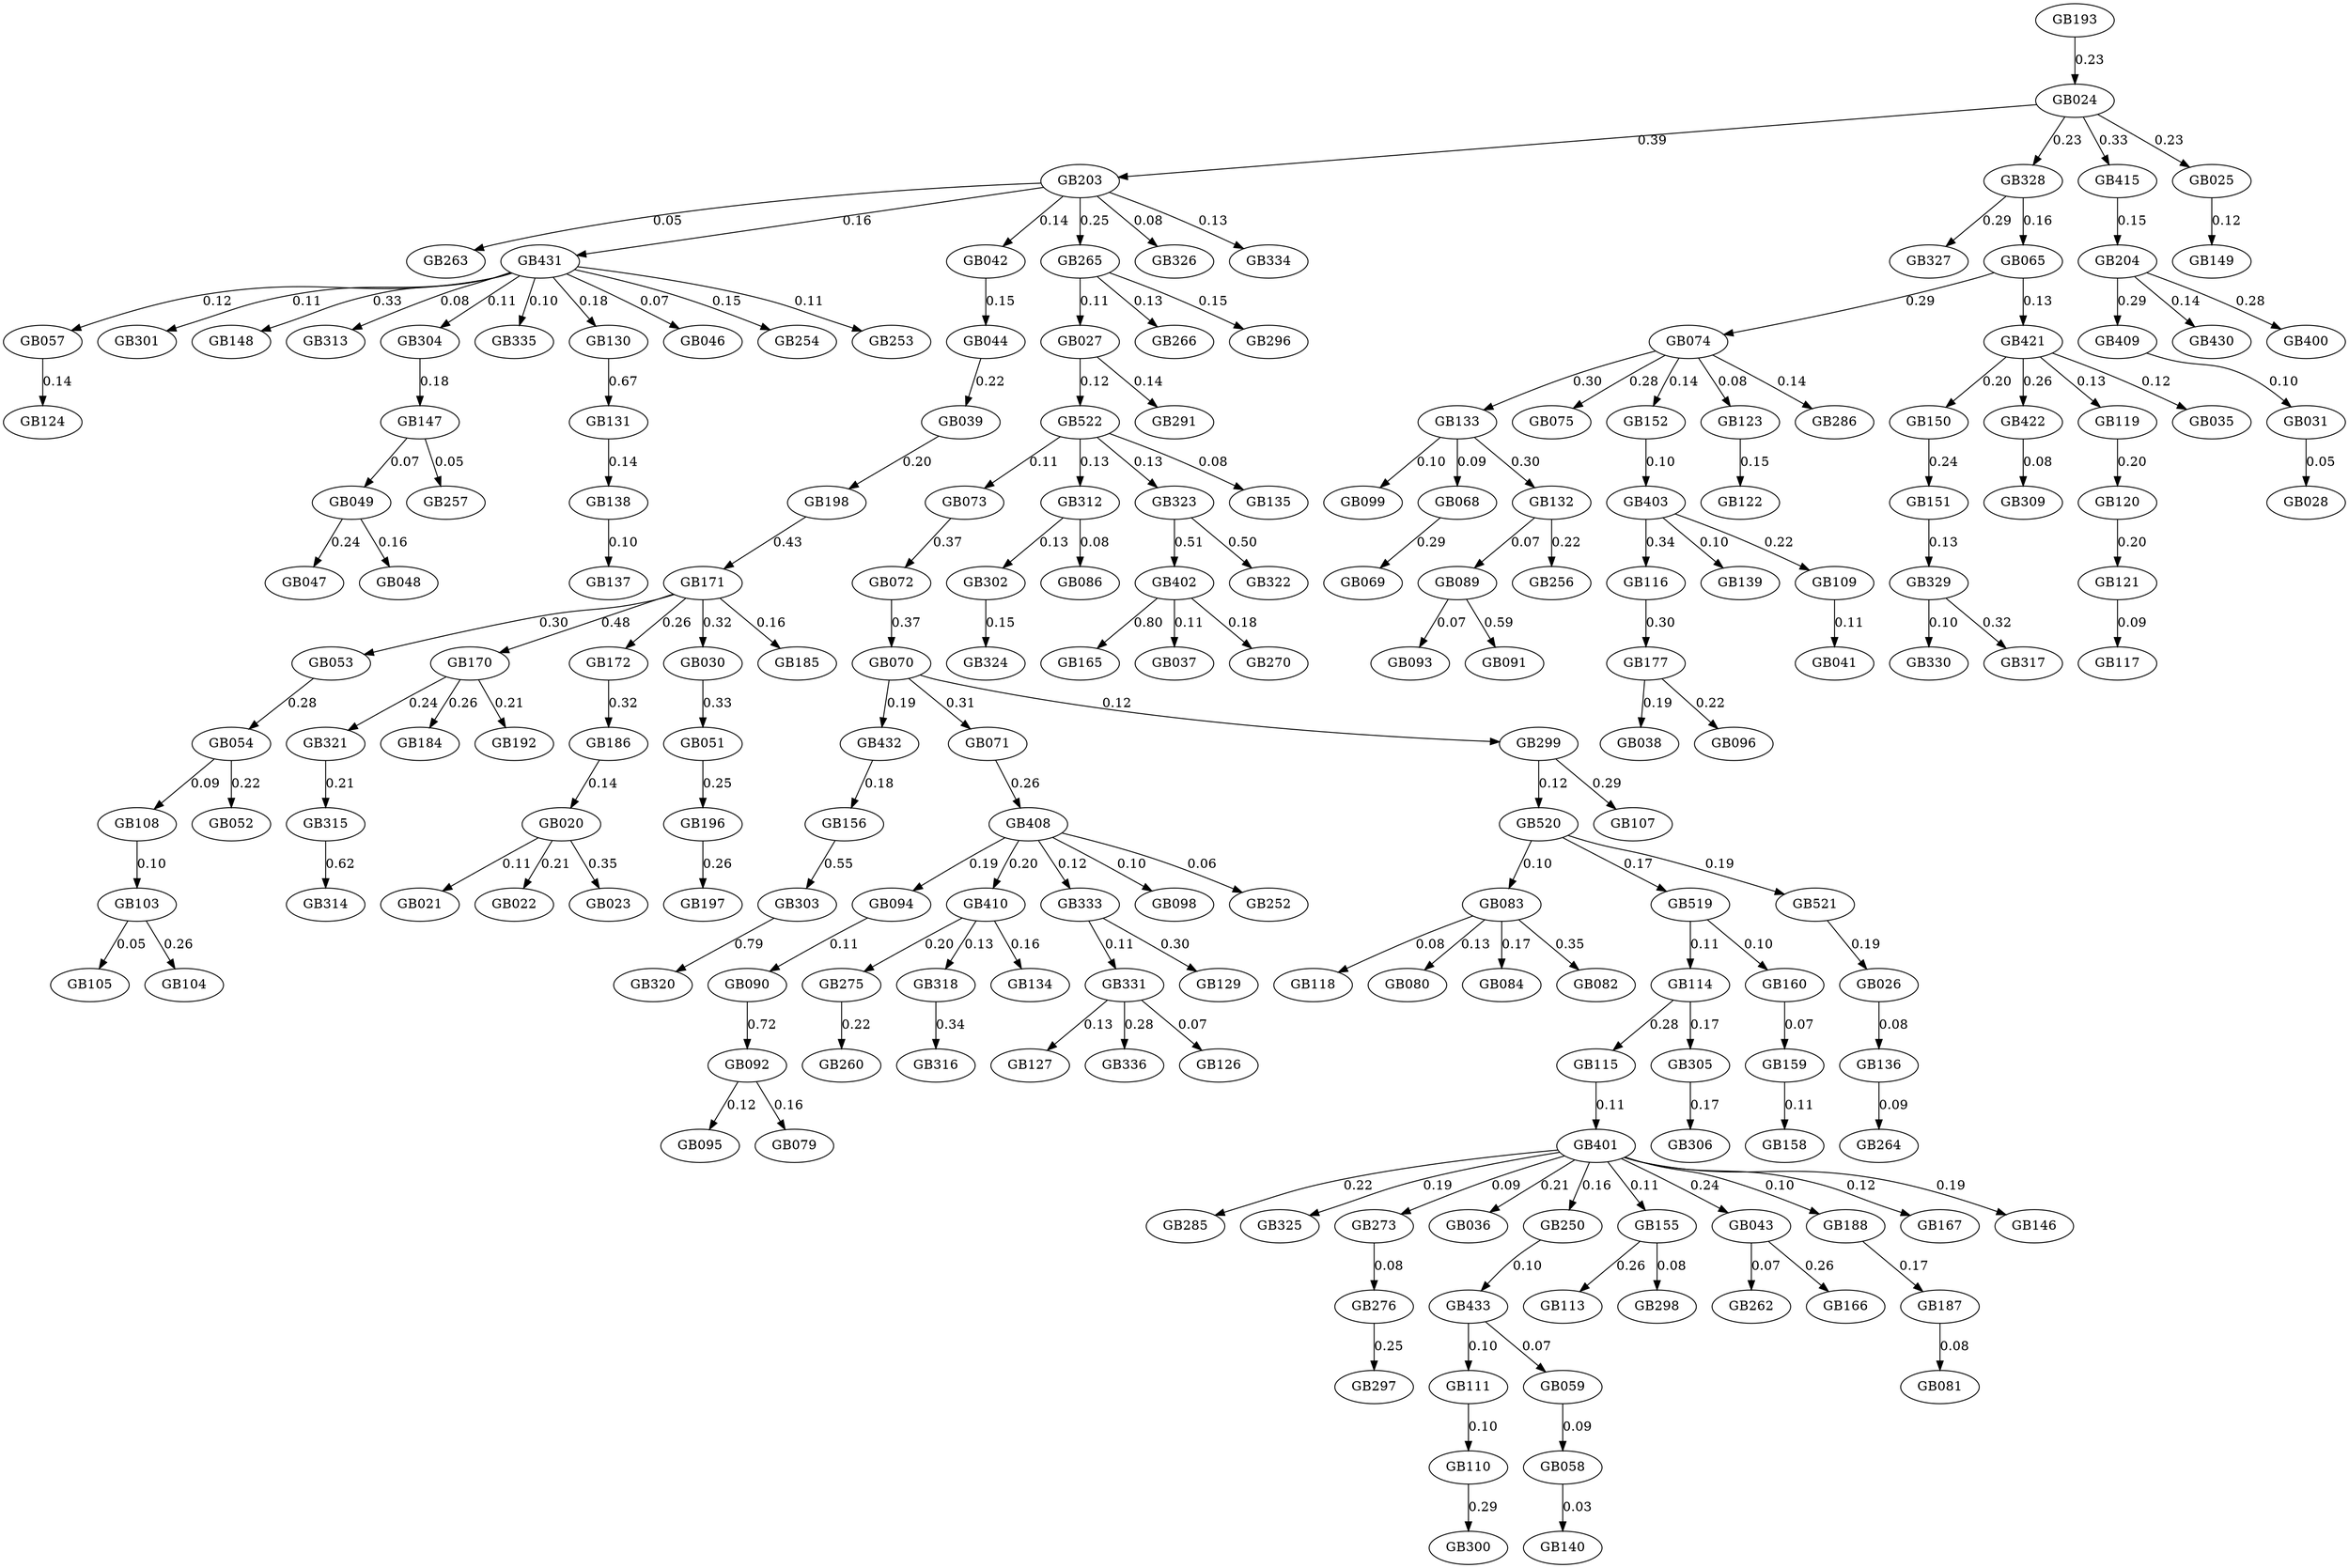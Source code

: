 digraph G {
   GB114 -> GB115 [label="0.28"];
   GB089 -> GB093 [label="0.07"];
   GB133 -> GB099 [label="0.10"];
   GB058 -> GB140 [label="0.03"];
   GB108 -> GB103 [label="0.10"];
   GB074 -> GB075 [label="0.28"];
   GB156 -> GB303 [label="0.55"];
   GB171 -> GB053 [label="0.30"];
   GB421 -> GB150 [label="0.20"];
   GB083 -> GB118 [label="0.08"];
   GB094 -> GB090 [label="0.11"];
   GB170 -> GB321 [label="0.24"];
   GB073 -> GB072 [label="0.37"];
   GB151 -> GB329 [label="0.13"];
   GB160 -> GB159 [label="0.07"];
   GB111 -> GB110 [label="0.10"];
   GB401 -> GB285 [label="0.22"];
   GB068 -> GB069 [label="0.29"];
   GB410 -> GB275 [label="0.20"];
   GB057 -> GB124 [label="0.14"];
   GB203 -> GB263 [label="0.05"];
   GB159 -> GB158 [label="0.11"];
   GB083 -> GB080 [label="0.13"];
   GB024 -> GB203 [label="0.39"];
   GB177 -> GB038 [label="0.19"];
   GB204 -> GB409 [label="0.29"];
   GB522 -> GB312 [label="0.13"];
   GB187 -> GB081 [label="0.08"];
   GB328 -> GB327 [label="0.29"];
   GB409 -> GB031 [label="0.10"];
   GB027 -> GB291 [label="0.14"];
   GB402 -> GB165 [label="0.80"];
   GB331 -> GB127 [label="0.13"];
   GB401 -> GB325 [label="0.19"];
   GB421 -> GB422 [label="0.26"];
   GB090 -> GB092 [label="0.72"];
   GB020 -> GB021 [label="0.11"];
   GB031 -> GB028 [label="0.05"];
   GB116 -> GB177 [label="0.30"];
   GB403 -> GB116 [label="0.34"];
   GB147 -> GB049 [label="0.07"];
   GB177 -> GB096 [label="0.22"];
   GB051 -> GB196 [label="0.25"];
   GB070 -> GB432 [label="0.19"];
   GB273 -> GB276 [label="0.08"];
   GB121 -> GB117 [label="0.09"];
   GB171 -> GB172 [label="0.26"];
   GB329 -> GB330 [label="0.10"];
   GB402 -> GB037 [label="0.11"];
   GB312 -> GB302 [label="0.13"];
   GB401 -> GB036 [label="0.21"];
   GB204 -> GB430 [label="0.14"];
   GB431 -> GB301 [label="0.11"];
   GB250 -> GB433 [label="0.10"];
   GB171 -> GB030 [label="0.32"];
   GB103 -> GB105 [label="0.05"];
   GB519 -> GB160 [label="0.10"];
   GB403 -> GB139 [label="0.10"];
   GB024 -> GB415 [label="0.33"];
   GB432 -> GB156 [label="0.18"];
   GB401 -> GB155 [label="0.11"];
   GB408 -> GB410 [label="0.20"];
   GB431 -> GB148 [label="0.33"];
   GB421 -> GB119 [label="0.13"];
   GB193 -> GB024 [label="0.23"];
   GB520 -> GB521 [label="0.19"];
   GB433 -> GB059 [label="0.07"];
   GB323 -> GB322 [label="0.50"];
   GB186 -> GB020 [label="0.14"];
   GB138 -> GB137 [label="0.10"];
   GB276 -> GB297 [label="0.25"];
   GB049 -> GB047 [label="0.24"];
   GB203 -> GB042 [label="0.14"];
   GB133 -> GB068 [label="0.09"];
   GB415 -> GB204 [label="0.15"];
   GB170 -> GB184 [label="0.26"];
   GB401 -> GB043 [label="0.24"];
   GB431 -> GB313 [label="0.08"];
   GB401 -> GB188 [label="0.10"];
   GB304 -> GB147 [label="0.18"];
   GB431 -> GB335 [label="0.10"];
   GB431 -> GB130 [label="0.18"];
   GB070 -> GB071 [label="0.31"];
   GB265 -> GB266 [label="0.13"];
   GB152 -> GB403 [label="0.10"];
   GB303 -> GB320 [label="0.79"];
   GB431 -> GB046 [label="0.07"];
   GB120 -> GB121 [label="0.20"];
   GB305 -> GB306 [label="0.17"];
   GB265 -> GB296 [label="0.15"];
   GB025 -> GB149 [label="0.12"];
   GB321 -> GB315 [label="0.21"];
   GB299 -> GB107 [label="0.29"];
   GB333 -> GB331 [label="0.11"];
   GB188 -> GB187 [label="0.17"];
   GB203 -> GB265 [label="0.25"];
   GB132 -> GB089 [label="0.07"];
   GB020 -> GB022 [label="0.21"];
   GB299 -> GB520 [label="0.12"];
   GB403 -> GB109 [label="0.22"];
   GB054 -> GB052 [label="0.22"];
   GB150 -> GB151 [label="0.24"];
   GB092 -> GB095 [label="0.12"];
   GB171 -> GB185 [label="0.16"];
   GB074 -> GB152 [label="0.14"];
   GB204 -> GB400 [label="0.28"];
   GB196 -> GB197 [label="0.26"];
   GB315 -> GB314 [label="0.62"];
   GB431 -> GB254 [label="0.15"];
   GB401 -> GB273 [label="0.09"];
   GB422 -> GB309 [label="0.08"];
   GB119 -> GB120 [label="0.20"];
   GB083 -> GB084 [label="0.17"];
   GB103 -> GB104 [label="0.26"];
   GB044 -> GB039 [label="0.22"];
   GB089 -> GB091 [label="0.59"];
   GB431 -> GB057 [label="0.12"];
   GB054 -> GB108 [label="0.09"];
   GB431 -> GB253 [label="0.11"];
   GB408 -> GB098 [label="0.10"];
   GB109 -> GB041 [label="0.11"];
   GB520 -> GB083 [label="0.10"];
   GB318 -> GB316 [label="0.34"];
   GB049 -> GB048 [label="0.16"];
   GB155 -> GB113 [label="0.26"];
   GB131 -> GB138 [label="0.14"];
   GB170 -> GB192 [label="0.21"];
   GB123 -> GB122 [label="0.15"];
   GB265 -> GB027 [label="0.11"];
   GB203 -> GB326 [label="0.08"];
   GB410 -> GB318 [label="0.13"];
   GB074 -> GB123 [label="0.08"];
   GB312 -> GB086 [label="0.08"];
   GB408 -> GB094 [label="0.19"];
   GB519 -> GB114 [label="0.11"];
   GB333 -> GB129 [label="0.30"];
   GB522 -> GB323 [label="0.13"];
   GB323 -> GB402 [label="0.51"];
   GB521 -> GB026 [label="0.19"];
   GB071 -> GB408 [label="0.26"];
   GB331 -> GB336 [label="0.28"];
   GB522 -> GB135 [label="0.08"];
   GB155 -> GB298 [label="0.08"];
   GB136 -> GB264 [label="0.09"];
   GB074 -> GB286 [label="0.14"];
   GB198 -> GB171 [label="0.43"];
   GB522 -> GB073 [label="0.11"];
   GB401 -> GB250 [label="0.16"];
   GB408 -> GB252 [label="0.06"];
   GB072 -> GB070 [label="0.37"];
   GB024 -> GB025 [label="0.23"];
   GB039 -> GB198 [label="0.20"];
   GB402 -> GB270 [label="0.18"];
   GB065 -> GB074 [label="0.29"];
   GB092 -> GB079 [label="0.16"];
   GB020 -> GB023 [label="0.35"];
   GB026 -> GB136 [label="0.08"];
   GB065 -> GB421 [label="0.13"];
   GB431 -> GB304 [label="0.11"];
   GB329 -> GB317 [label="0.32"];
   GB275 -> GB260 [label="0.22"];
   GB421 -> GB035 [label="0.12"];
   GB171 -> GB170 [label="0.48"];
   GB410 -> GB134 [label="0.16"];
   GB203 -> GB431 [label="0.16"];
   GB030 -> GB051 [label="0.33"];
   GB042 -> GB044 [label="0.15"];
   GB331 -> GB126 [label="0.07"];
   GB130 -> GB131 [label="0.67"];
   GB401 -> GB167 [label="0.12"];
   GB043 -> GB262 [label="0.07"];
   GB070 -> GB299 [label="0.12"];
   GB172 -> GB186 [label="0.32"];
   GB302 -> GB324 [label="0.15"];
   GB053 -> GB054 [label="0.28"];
   GB133 -> GB132 [label="0.30"];
   GB074 -> GB133 [label="0.30"];
   GB110 -> GB300 [label="0.29"];
   GB132 -> GB256 [label="0.22"];
   GB401 -> GB146 [label="0.19"];
   GB059 -> GB058 [label="0.09"];
   GB408 -> GB333 [label="0.12"];
   GB027 -> GB522 [label="0.12"];
   GB024 -> GB328 [label="0.23"];
   GB115 -> GB401 [label="0.11"];
   GB083 -> GB082 [label="0.35"];
   GB433 -> GB111 [label="0.10"];
   GB203 -> GB334 [label="0.13"];
   GB043 -> GB166 [label="0.26"];
   GB520 -> GB519 [label="0.17"];
   GB114 -> GB305 [label="0.17"];
   GB328 -> GB065 [label="0.16"];
   GB147 -> GB257 [label="0.05"];
   GB080;
   GB081;
   GB082;
   GB270;
   GB084;
   GB276;
   GB086;
   GB089;
   GB160;
   GB167;
   GB166;
   GB165;
   GB083;
   GB408;
   GB409;
   GB320;
   GB400;
   GB401;
   GB402;
   GB403;
   GB138;
   GB275;
   GB139;
   GB079;
   GB264;
   GB265;
   GB266;
   GB071;
   GB070;
   GB073;
   GB263;
   GB130;
   GB131;
   GB273;
   GB068;
   GB069;
   GB065;
   GB327;
   GB188;
   GB058;
   GB185;
   GB184;
   GB187;
   GB186;
   GB091;
   GB159;
   GB177;
   GB170;
   GB171;
   GB172;
   GB052;
   GB325;
   GB324;
   GB059;
   GB326;
   GB321;
   GB042;
   GB323;
   GB322;
   GB053;
   GB203;
   GB051;
   GB298;
   GB057;
   GB328;
   GB204;
   GB054;
   GB198;
   GB099;
   GB192;
   GB193;
   GB098;
   GB196;
   GB197;
   GB519;
   GB291;
   GB297;
   GB296;
   GB299;
   GB123;
   GB049;
   GB103;
   GB105;
   GB104;
   GB107;
   GB109;
   GB108;
   GB336;
   GB334;
   GB335;
   GB333;
   GB330;
   GB331;
   GB522;
   GB521;
   GB520;
   GB318;
   GB250;
   GB286;
   GB285;
   GB113;
   GB110;
   GB111;
   GB116;
   GB117;
   GB114;
   GB115;
   GB118;
   GB119;
   GB147;
   GB303;
   GB302;
   GB301;
   GB317;
   GB306;
   GB305;
   GB304;
   GB309;
   GB431;
   GB430;
   GB433;
   GB432;
   GB075;
   GB044;
   GB046;
   GB047;
   GB041;
   GB129;
   GB043;
   GB127;
   GB126;
   GB124;
   GB048;
   GB122;
   GB121;
   GB120;
   GB254;
   GB257;
   GB256;
   GB149;
   GB148;
   GB253;
   GB252;
   GB314;
   GB315;
   GB316;
   GB146;
   GB140;
   GB312;
   GB313;
   GB300;
   GB422;
   GB421;
   GB031;
   GB030;
   GB035;
   GB037;
   GB036;
   GB039;
   GB038;
   GB132;
   GB133;
   GB134;
   GB135;
   GB136;
   GB137;
   GB096;
   GB095;
   GB094;
   GB093;
   GB092;
   GB158;
   GB090;
   GB156;
   GB260;
   GB155;
   GB152;
   GB150;
   GB151;
   GB410;
   GB329;
   GB262;
   GB415;
   GB072;
   GB074;
   GB022;
   GB023;
   GB020;
   GB021;
   GB026;
   GB027;
   GB024;
   GB025;
   GB028;

}
